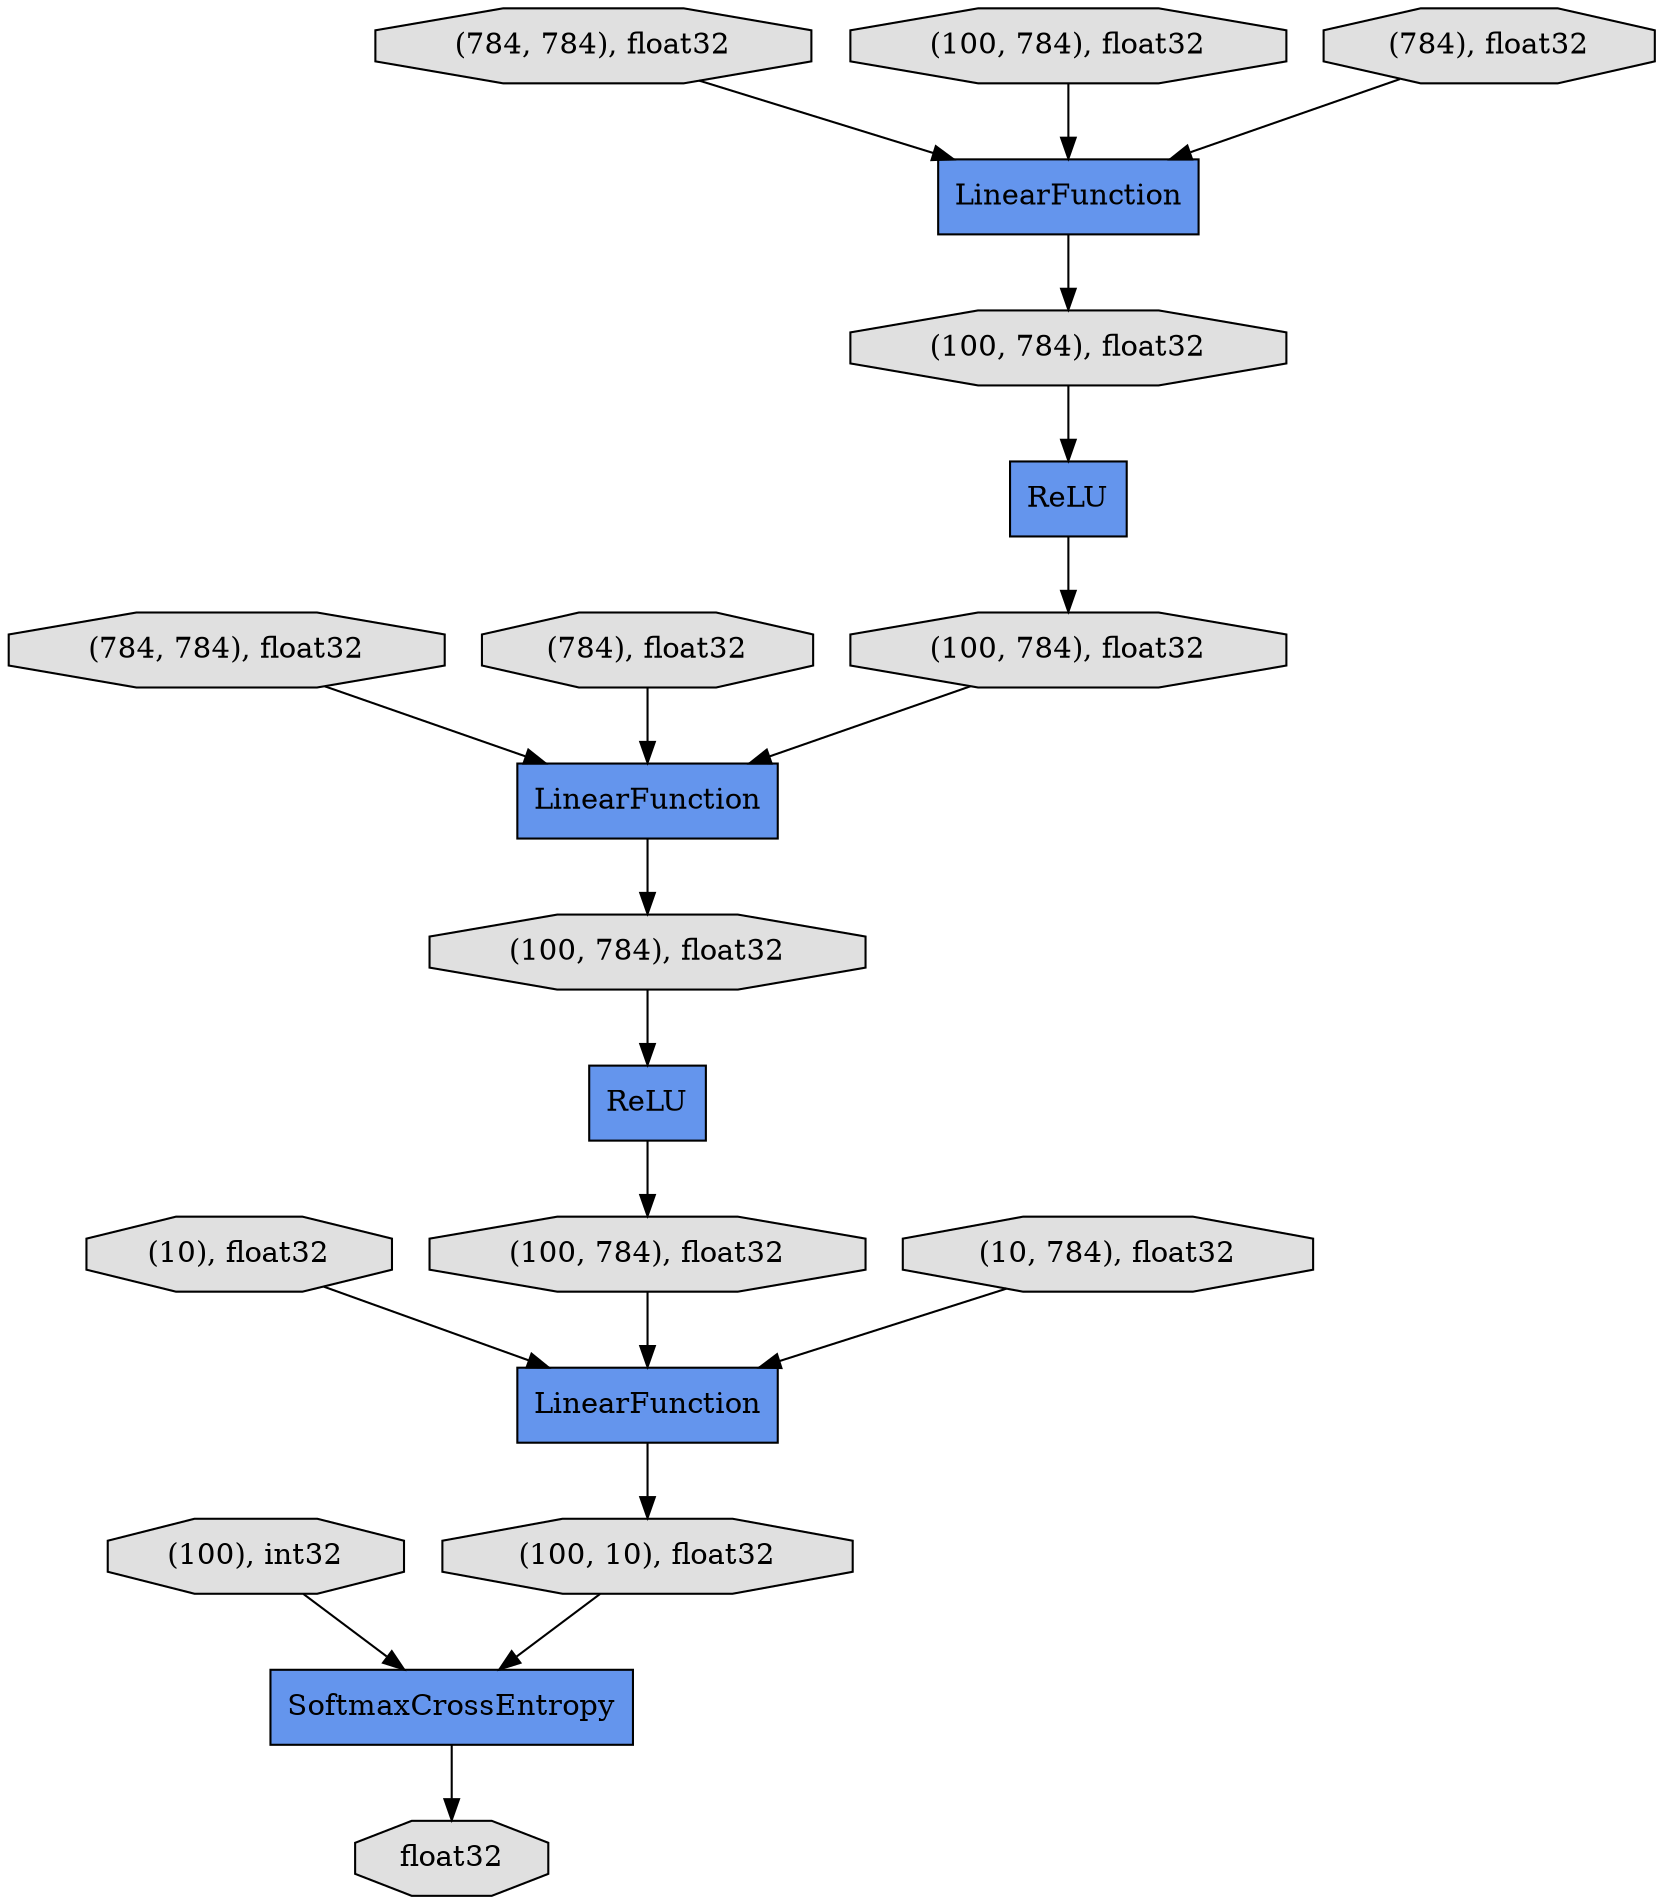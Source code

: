 digraph graphname{rankdir=TB;4595207696 [shape="record",style="filled",fillcolor="#6495ED",label="LinearFunction"];4595206928 [shape="octagon",style="filled",fillcolor="#E0E0E0",label="(784, 784), float32"];4595204368 [shape="octagon",style="filled",fillcolor="#E0E0E0",label="(10), float32"];4595207248 [shape="octagon",style="filled",fillcolor="#E0E0E0",label="(100, 784), float32"];4595207440 [shape="octagon",style="filled",fillcolor="#E0E0E0",label="(10, 784), float32"];4595207312 [shape="octagon",style="filled",fillcolor="#E0E0E0",label="(100, 784), float32"];4595207184 [shape="record",style="filled",fillcolor="#6495ED",label="ReLU"];4595206864 [shape="record",style="filled",fillcolor="#6495ED",label="ReLU"];4595206672 [shape="record",style="filled",fillcolor="#6495ED",label="LinearFunction"];4595207376 [shape="record",style="filled",fillcolor="#6495ED",label="SoftmaxCrossEntropy"];4595204624 [shape="octagon",style="filled",fillcolor="#E0E0E0",label="(784), float32"];4595207952 [shape="octagon",style="filled",fillcolor="#E0E0E0",label="float32"];4595206800 [shape="octagon",style="filled",fillcolor="#E0E0E0",label="(100, 784), float32"];4595206480 [shape="octagon",style="filled",fillcolor="#E0E0E0",label="(784, 784), float32"];4595207056 [shape="record",style="filled",fillcolor="#6495ED",label="LinearFunction"];4595206544 [shape="octagon",style="filled",fillcolor="#E0E0E0",label="(100, 784), float32"];4595207568 [shape="octagon",style="filled",fillcolor="#E0E0E0",label="(100, 10), float32"];4595206608 [shape="octagon",style="filled",fillcolor="#E0E0E0",label="(100), int32"];4595065552 [shape="octagon",style="filled",fillcolor="#E0E0E0",label="(784), float32"];4595206736 [shape="octagon",style="filled",fillcolor="#E0E0E0",label="(100, 784), float32"];4595206736 -> 4595207056;4595207184 -> 4595207248;4595206672 -> 4595206800;4595207696 -> 4595207568;4595204624 -> 4595207056;4595207568 -> 4595207376;4595206480 -> 4595206672;4595206928 -> 4595207056;4595206864 -> 4595206736;4595207440 -> 4595207696;4595204368 -> 4595207696;4595207376 -> 4595207952;4595206800 -> 4595206864;4595065552 -> 4595206672;4595206608 -> 4595207376;4595206544 -> 4595206672;4595207248 -> 4595207696;4595207056 -> 4595207312;4595207312 -> 4595207184;}
